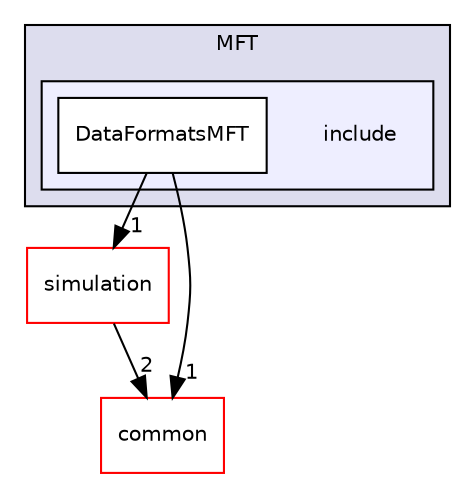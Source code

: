 digraph "/home/travis/build/AliceO2Group/AliceO2/DataFormats/Detectors/ITSMFT/MFT/include" {
  bgcolor=transparent;
  compound=true
  node [ fontsize="10", fontname="Helvetica"];
  edge [ labelfontsize="10", labelfontname="Helvetica"];
  subgraph clusterdir_25272d395c0fdb531d4aff346d96238f {
    graph [ bgcolor="#ddddee", pencolor="black", label="MFT" fontname="Helvetica", fontsize="10", URL="dir_25272d395c0fdb531d4aff346d96238f.html"]
  subgraph clusterdir_eb970d2ac00ce12d8b982d15b47bc8a9 {
    graph [ bgcolor="#eeeeff", pencolor="black", label="" URL="dir_eb970d2ac00ce12d8b982d15b47bc8a9.html"];
    dir_eb970d2ac00ce12d8b982d15b47bc8a9 [shape=plaintext label="include"];
    dir_4f7dc14960cf0c541d7416d7271d32cf [shape=box label="DataFormatsMFT" color="black" fillcolor="white" style="filled" URL="dir_4f7dc14960cf0c541d7416d7271d32cf.html"];
  }
  }
  dir_047746f9f311f49446db9474b7431d0d [shape=box label="simulation" color="red" URL="dir_047746f9f311f49446db9474b7431d0d.html"];
  dir_7924ba4398ae4560cd37376e44666c6d [shape=box label="common" color="red" URL="dir_7924ba4398ae4560cd37376e44666c6d.html"];
  dir_047746f9f311f49446db9474b7431d0d->dir_7924ba4398ae4560cd37376e44666c6d [headlabel="2", labeldistance=1.5 headhref="dir_000247_000077.html"];
  dir_4f7dc14960cf0c541d7416d7271d32cf->dir_047746f9f311f49446db9474b7431d0d [headlabel="1", labeldistance=1.5 headhref="dir_000231_000247.html"];
  dir_4f7dc14960cf0c541d7416d7271d32cf->dir_7924ba4398ae4560cd37376e44666c6d [headlabel="1", labeldistance=1.5 headhref="dir_000231_000077.html"];
}
